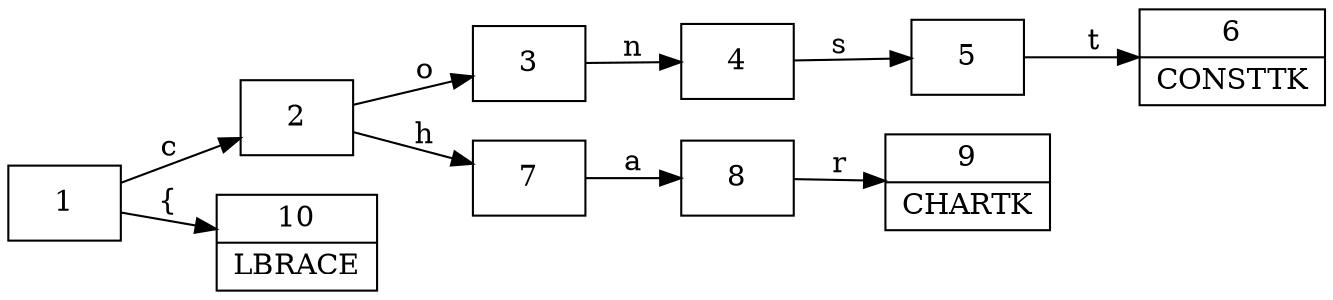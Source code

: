 digraph trie_tree {
    rankdir = LR
    node [shape=record]

    1 -> 2 [label="c"]
    2 -> 3 [label="o"]
    3 -> 4 [label="n"]
    4 -> 5 [label="s"]
    5 -> 6 [label="t"]

    2 -> 7 [label="h"]
    7 -> 8 [label="a"]
    8 -> 9 [label="r"]

    1 -> 10 [label="\{"]

    6 [label="6|CONSTTK"]
    9 [label="9|CHARTK"]
    10 [label="10|LBRACE"]
}